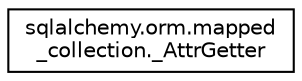 digraph "Graphical Class Hierarchy"
{
 // LATEX_PDF_SIZE
  edge [fontname="Helvetica",fontsize="10",labelfontname="Helvetica",labelfontsize="10"];
  node [fontname="Helvetica",fontsize="10",shape=record];
  rankdir="LR";
  Node0 [label="sqlalchemy.orm.mapped\l_collection._AttrGetter",height=0.2,width=0.4,color="black", fillcolor="white", style="filled",URL="$classsqlalchemy_1_1orm_1_1mapped__collection_1_1__AttrGetter.html",tooltip=" "];
}
